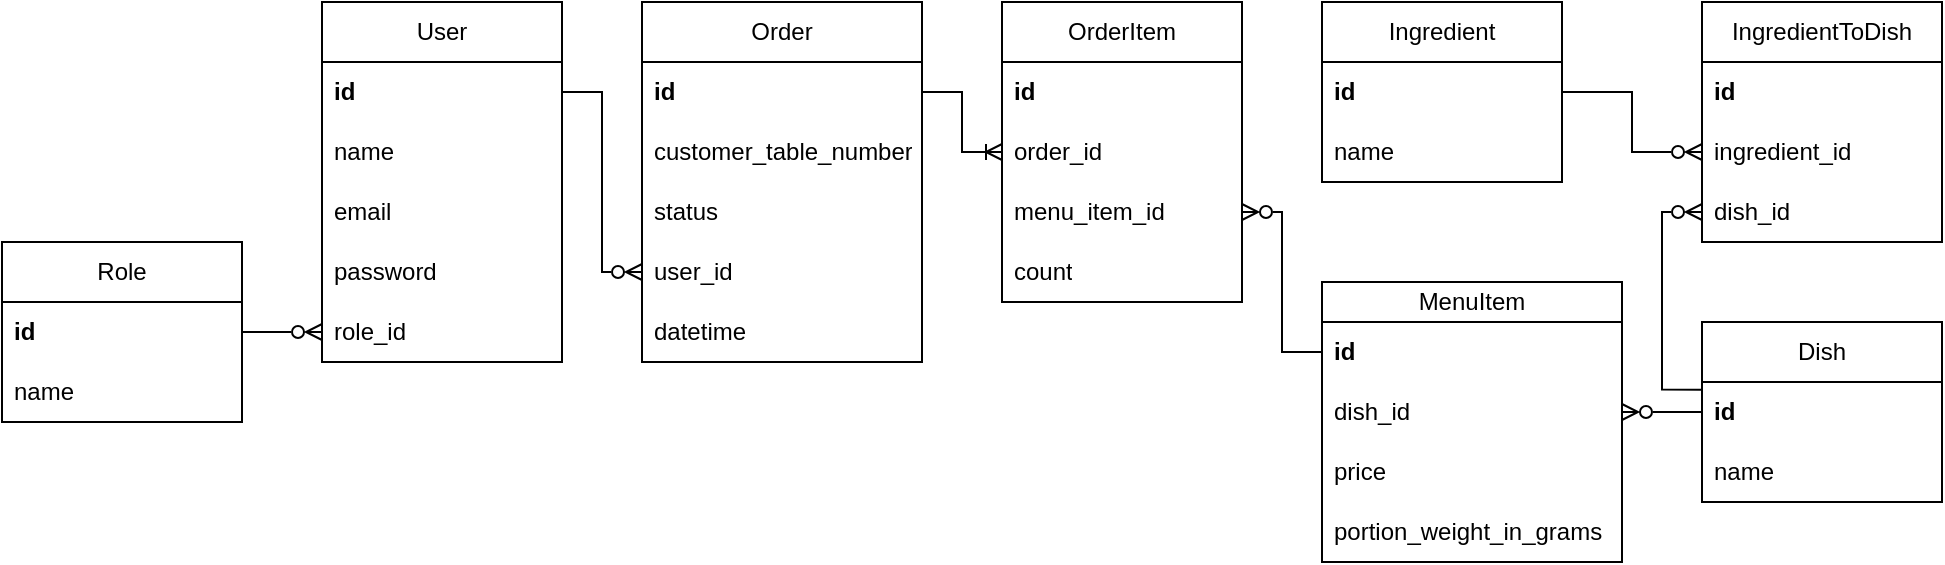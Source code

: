 <mxfile version="22.1.2" type="device">
  <diagram name="Page-1" id="Sx4eUhsjNsrMXKY0qOKP">
    <mxGraphModel dx="1965" dy="669" grid="1" gridSize="10" guides="1" tooltips="1" connect="1" arrows="1" fold="1" page="1" pageScale="1" pageWidth="850" pageHeight="1100" math="0" shadow="0">
      <root>
        <mxCell id="0" />
        <mxCell id="1" parent="0" />
        <mxCell id="EGBxiLej51xqZRqiUvC1-1" value="User" style="swimlane;fontStyle=0;childLayout=stackLayout;horizontal=1;startSize=30;horizontalStack=0;resizeParent=1;resizeParentMax=0;resizeLast=0;collapsible=1;marginBottom=0;whiteSpace=wrap;html=1;" parent="1" vertex="1">
          <mxGeometry x="140" y="200" width="120" height="180" as="geometry" />
        </mxCell>
        <mxCell id="EGBxiLej51xqZRqiUvC1-2" value="&lt;b&gt;id&lt;/b&gt;" style="text;strokeColor=none;fillColor=none;align=left;verticalAlign=middle;spacingLeft=4;spacingRight=4;overflow=hidden;points=[[0,0.5],[1,0.5]];portConstraint=eastwest;rotatable=0;whiteSpace=wrap;html=1;" parent="EGBxiLej51xqZRqiUvC1-1" vertex="1">
          <mxGeometry y="30" width="120" height="30" as="geometry" />
        </mxCell>
        <mxCell id="EGBxiLej51xqZRqiUvC1-3" value="name" style="text;strokeColor=none;fillColor=none;align=left;verticalAlign=middle;spacingLeft=4;spacingRight=4;overflow=hidden;points=[[0,0.5],[1,0.5]];portConstraint=eastwest;rotatable=0;whiteSpace=wrap;html=1;" parent="EGBxiLej51xqZRqiUvC1-1" vertex="1">
          <mxGeometry y="60" width="120" height="30" as="geometry" />
        </mxCell>
        <mxCell id="EGBxiLej51xqZRqiUvC1-4" value="email" style="text;strokeColor=none;fillColor=none;align=left;verticalAlign=middle;spacingLeft=4;spacingRight=4;overflow=hidden;points=[[0,0.5],[1,0.5]];portConstraint=eastwest;rotatable=0;whiteSpace=wrap;html=1;" parent="EGBxiLej51xqZRqiUvC1-1" vertex="1">
          <mxGeometry y="90" width="120" height="30" as="geometry" />
        </mxCell>
        <mxCell id="sF_zFrFNyUEjLFoxdpWt-2" value="password" style="text;strokeColor=none;fillColor=none;align=left;verticalAlign=middle;spacingLeft=4;spacingRight=4;overflow=hidden;points=[[0,0.5],[1,0.5]];portConstraint=eastwest;rotatable=0;whiteSpace=wrap;html=1;" parent="EGBxiLej51xqZRqiUvC1-1" vertex="1">
          <mxGeometry y="120" width="120" height="30" as="geometry" />
        </mxCell>
        <mxCell id="sF_zFrFNyUEjLFoxdpWt-16" value="role_id" style="text;strokeColor=none;fillColor=none;align=left;verticalAlign=middle;spacingLeft=4;spacingRight=4;overflow=hidden;points=[[0,0.5],[1,0.5]];portConstraint=eastwest;rotatable=0;whiteSpace=wrap;html=1;" parent="EGBxiLej51xqZRqiUvC1-1" vertex="1">
          <mxGeometry y="150" width="120" height="30" as="geometry" />
        </mxCell>
        <mxCell id="sF_zFrFNyUEjLFoxdpWt-8" value="Role" style="swimlane;fontStyle=0;childLayout=stackLayout;horizontal=1;startSize=30;horizontalStack=0;resizeParent=1;resizeParentMax=0;resizeLast=0;collapsible=1;marginBottom=0;whiteSpace=wrap;html=1;" parent="1" vertex="1">
          <mxGeometry x="-20" y="320" width="120" height="90" as="geometry" />
        </mxCell>
        <mxCell id="sF_zFrFNyUEjLFoxdpWt-11" value="&lt;b&gt;id&lt;/b&gt;" style="text;strokeColor=none;fillColor=none;align=left;verticalAlign=middle;spacingLeft=4;spacingRight=4;overflow=hidden;points=[[0,0.5],[1,0.5]];portConstraint=eastwest;rotatable=0;whiteSpace=wrap;html=1;" parent="sF_zFrFNyUEjLFoxdpWt-8" vertex="1">
          <mxGeometry y="30" width="120" height="30" as="geometry" />
        </mxCell>
        <mxCell id="DWR9D9fvq3ISzKqp5IWs-35" value="name" style="text;strokeColor=none;fillColor=none;align=left;verticalAlign=middle;spacingLeft=4;spacingRight=4;overflow=hidden;points=[[0,0.5],[1,0.5]];portConstraint=eastwest;rotatable=0;whiteSpace=wrap;html=1;" vertex="1" parent="sF_zFrFNyUEjLFoxdpWt-8">
          <mxGeometry y="60" width="120" height="30" as="geometry" />
        </mxCell>
        <mxCell id="sF_zFrFNyUEjLFoxdpWt-14" value="Ingredient" style="swimlane;fontStyle=0;childLayout=stackLayout;horizontal=1;startSize=30;horizontalStack=0;resizeParent=1;resizeParentMax=0;resizeLast=0;collapsible=1;marginBottom=0;whiteSpace=wrap;html=1;" parent="1" vertex="1">
          <mxGeometry x="640" y="200" width="120" height="90" as="geometry" />
        </mxCell>
        <mxCell id="sF_zFrFNyUEjLFoxdpWt-15" value="&lt;b&gt;id&lt;/b&gt;" style="text;strokeColor=none;fillColor=none;align=left;verticalAlign=middle;spacingLeft=4;spacingRight=4;overflow=hidden;points=[[0,0.5],[1,0.5]];portConstraint=eastwest;rotatable=0;whiteSpace=wrap;html=1;" parent="sF_zFrFNyUEjLFoxdpWt-14" vertex="1">
          <mxGeometry y="30" width="120" height="30" as="geometry" />
        </mxCell>
        <mxCell id="sF_zFrFNyUEjLFoxdpWt-17" value="&lt;span style=&quot;font-weight: normal;&quot;&gt;name&lt;/span&gt;" style="text;strokeColor=none;fillColor=none;align=left;verticalAlign=middle;spacingLeft=4;spacingRight=4;overflow=hidden;points=[[0,0.5],[1,0.5]];portConstraint=eastwest;rotatable=0;whiteSpace=wrap;html=1;fontStyle=1" parent="sF_zFrFNyUEjLFoxdpWt-14" vertex="1">
          <mxGeometry y="60" width="120" height="30" as="geometry" />
        </mxCell>
        <mxCell id="DWR9D9fvq3ISzKqp5IWs-1" value="Dish" style="swimlane;fontStyle=0;childLayout=stackLayout;horizontal=1;startSize=30;horizontalStack=0;resizeParent=1;resizeParentMax=0;resizeLast=0;collapsible=1;marginBottom=0;whiteSpace=wrap;html=1;" vertex="1" parent="1">
          <mxGeometry x="830" y="360" width="120" height="90" as="geometry" />
        </mxCell>
        <mxCell id="DWR9D9fvq3ISzKqp5IWs-2" value="&lt;b&gt;id&lt;/b&gt;" style="text;strokeColor=none;fillColor=none;align=left;verticalAlign=middle;spacingLeft=4;spacingRight=4;overflow=hidden;points=[[0,0.5],[1,0.5]];portConstraint=eastwest;rotatable=0;whiteSpace=wrap;html=1;" vertex="1" parent="DWR9D9fvq3ISzKqp5IWs-1">
          <mxGeometry y="30" width="120" height="30" as="geometry" />
        </mxCell>
        <mxCell id="DWR9D9fvq3ISzKqp5IWs-3" value="&lt;span style=&quot;font-weight: normal;&quot;&gt;name&lt;/span&gt;" style="text;strokeColor=none;fillColor=none;align=left;verticalAlign=middle;spacingLeft=4;spacingRight=4;overflow=hidden;points=[[0,0.5],[1,0.5]];portConstraint=eastwest;rotatable=0;whiteSpace=wrap;html=1;fontStyle=1" vertex="1" parent="DWR9D9fvq3ISzKqp5IWs-1">
          <mxGeometry y="60" width="120" height="30" as="geometry" />
        </mxCell>
        <mxCell id="DWR9D9fvq3ISzKqp5IWs-5" value="IngredientToDish" style="swimlane;fontStyle=0;childLayout=stackLayout;horizontal=1;startSize=30;horizontalStack=0;resizeParent=1;resizeParentMax=0;resizeLast=0;collapsible=1;marginBottom=0;whiteSpace=wrap;html=1;" vertex="1" parent="1">
          <mxGeometry x="830" y="200" width="120" height="120" as="geometry" />
        </mxCell>
        <mxCell id="DWR9D9fvq3ISzKqp5IWs-6" value="&lt;b&gt;id&lt;/b&gt;" style="text;strokeColor=none;fillColor=none;align=left;verticalAlign=middle;spacingLeft=4;spacingRight=4;overflow=hidden;points=[[0,0.5],[1,0.5]];portConstraint=eastwest;rotatable=0;whiteSpace=wrap;html=1;" vertex="1" parent="DWR9D9fvq3ISzKqp5IWs-5">
          <mxGeometry y="30" width="120" height="30" as="geometry" />
        </mxCell>
        <mxCell id="DWR9D9fvq3ISzKqp5IWs-7" value="&lt;span style=&quot;font-weight: normal;&quot;&gt;ingredient_id&lt;/span&gt;" style="text;strokeColor=none;fillColor=none;align=left;verticalAlign=middle;spacingLeft=4;spacingRight=4;overflow=hidden;points=[[0,0.5],[1,0.5]];portConstraint=eastwest;rotatable=0;whiteSpace=wrap;html=1;fontStyle=1" vertex="1" parent="DWR9D9fvq3ISzKqp5IWs-5">
          <mxGeometry y="60" width="120" height="30" as="geometry" />
        </mxCell>
        <mxCell id="DWR9D9fvq3ISzKqp5IWs-8" value="&lt;span style=&quot;font-weight: normal;&quot;&gt;dish_id&lt;/span&gt;" style="text;strokeColor=none;fillColor=none;align=left;verticalAlign=middle;spacingLeft=4;spacingRight=4;overflow=hidden;points=[[0,0.5],[1,0.5]];portConstraint=eastwest;rotatable=0;whiteSpace=wrap;html=1;fontStyle=1" vertex="1" parent="DWR9D9fvq3ISzKqp5IWs-5">
          <mxGeometry y="90" width="120" height="30" as="geometry" />
        </mxCell>
        <mxCell id="DWR9D9fvq3ISzKqp5IWs-9" value="MenuItem" style="swimlane;fontStyle=0;childLayout=stackLayout;horizontal=1;startSize=20;horizontalStack=0;resizeParent=1;resizeParentMax=0;resizeLast=0;collapsible=1;marginBottom=0;whiteSpace=wrap;html=1;" vertex="1" parent="1">
          <mxGeometry x="640" y="340" width="150" height="140" as="geometry">
            <mxRectangle x="160" y="420" width="70" height="30" as="alternateBounds" />
          </mxGeometry>
        </mxCell>
        <mxCell id="DWR9D9fvq3ISzKqp5IWs-10" value="&lt;b&gt;id&lt;/b&gt;" style="text;strokeColor=none;fillColor=none;align=left;verticalAlign=middle;spacingLeft=4;spacingRight=4;overflow=hidden;points=[[0,0.5],[1,0.5]];portConstraint=eastwest;rotatable=0;whiteSpace=wrap;html=1;" vertex="1" parent="DWR9D9fvq3ISzKqp5IWs-9">
          <mxGeometry y="20" width="150" height="30" as="geometry" />
        </mxCell>
        <mxCell id="DWR9D9fvq3ISzKqp5IWs-11" value="&lt;span style=&quot;font-weight: normal;&quot;&gt;dish_id&lt;/span&gt;" style="text;strokeColor=none;fillColor=none;align=left;verticalAlign=middle;spacingLeft=4;spacingRight=4;overflow=hidden;points=[[0,0.5],[1,0.5]];portConstraint=eastwest;rotatable=0;whiteSpace=wrap;html=1;fontStyle=1" vertex="1" parent="DWR9D9fvq3ISzKqp5IWs-9">
          <mxGeometry y="50" width="150" height="30" as="geometry" />
        </mxCell>
        <mxCell id="DWR9D9fvq3ISzKqp5IWs-14" value="&lt;span style=&quot;font-weight: 400;&quot;&gt;price&lt;/span&gt;" style="text;strokeColor=none;fillColor=none;align=left;verticalAlign=middle;spacingLeft=4;spacingRight=4;overflow=hidden;points=[[0,0.5],[1,0.5]];portConstraint=eastwest;rotatable=0;whiteSpace=wrap;html=1;fontStyle=1" vertex="1" parent="DWR9D9fvq3ISzKqp5IWs-9">
          <mxGeometry y="80" width="150" height="30" as="geometry" />
        </mxCell>
        <mxCell id="DWR9D9fvq3ISzKqp5IWs-15" value="&lt;span style=&quot;font-weight: normal;&quot;&gt;portion_weight_in_grams&lt;/span&gt;" style="text;strokeColor=none;fillColor=none;align=left;verticalAlign=middle;spacingLeft=4;spacingRight=4;overflow=hidden;points=[[0,0.5],[1,0.5]];portConstraint=eastwest;rotatable=0;whiteSpace=wrap;html=1;fontStyle=1" vertex="1" parent="DWR9D9fvq3ISzKqp5IWs-9">
          <mxGeometry y="110" width="150" height="30" as="geometry" />
        </mxCell>
        <mxCell id="DWR9D9fvq3ISzKqp5IWs-20" value="Order" style="swimlane;fontStyle=0;childLayout=stackLayout;horizontal=1;startSize=30;horizontalStack=0;resizeParent=1;resizeParentMax=0;resizeLast=0;collapsible=1;marginBottom=0;whiteSpace=wrap;html=1;" vertex="1" parent="1">
          <mxGeometry x="300" y="200" width="140" height="180" as="geometry" />
        </mxCell>
        <mxCell id="DWR9D9fvq3ISzKqp5IWs-21" value="&lt;b&gt;id&lt;/b&gt;" style="text;strokeColor=none;fillColor=none;align=left;verticalAlign=middle;spacingLeft=4;spacingRight=4;overflow=hidden;points=[[0,0.5],[1,0.5]];portConstraint=eastwest;rotatable=0;whiteSpace=wrap;html=1;" vertex="1" parent="DWR9D9fvq3ISzKqp5IWs-20">
          <mxGeometry y="30" width="140" height="30" as="geometry" />
        </mxCell>
        <mxCell id="DWR9D9fvq3ISzKqp5IWs-33" value="&lt;span style=&quot;font-weight: 400;&quot;&gt;customer_table_number&lt;/span&gt;" style="text;strokeColor=none;fillColor=none;align=left;verticalAlign=middle;spacingLeft=4;spacingRight=4;overflow=hidden;points=[[0,0.5],[1,0.5]];portConstraint=eastwest;rotatable=0;whiteSpace=wrap;html=1;fontStyle=1" vertex="1" parent="DWR9D9fvq3ISzKqp5IWs-20">
          <mxGeometry y="60" width="140" height="30" as="geometry" />
        </mxCell>
        <mxCell id="DWR9D9fvq3ISzKqp5IWs-53" value="&lt;span style=&quot;font-weight: normal;&quot;&gt;status&lt;/span&gt;" style="text;strokeColor=none;fillColor=none;align=left;verticalAlign=middle;spacingLeft=4;spacingRight=4;overflow=hidden;points=[[0,0.5],[1,0.5]];portConstraint=eastwest;rotatable=0;whiteSpace=wrap;html=1;fontStyle=1" vertex="1" parent="DWR9D9fvq3ISzKqp5IWs-20">
          <mxGeometry y="90" width="140" height="30" as="geometry" />
        </mxCell>
        <mxCell id="DWR9D9fvq3ISzKqp5IWs-23" value="&lt;span style=&quot;font-weight: 400;&quot;&gt;user_id&lt;/span&gt;" style="text;strokeColor=none;fillColor=none;align=left;verticalAlign=middle;spacingLeft=4;spacingRight=4;overflow=hidden;points=[[0,0.5],[1,0.5]];portConstraint=eastwest;rotatable=0;whiteSpace=wrap;html=1;fontStyle=1" vertex="1" parent="DWR9D9fvq3ISzKqp5IWs-20">
          <mxGeometry y="120" width="140" height="30" as="geometry" />
        </mxCell>
        <mxCell id="DWR9D9fvq3ISzKqp5IWs-24" value="&lt;span style=&quot;font-weight: normal;&quot;&gt;datetime&lt;/span&gt;" style="text;strokeColor=none;fillColor=none;align=left;verticalAlign=middle;spacingLeft=4;spacingRight=4;overflow=hidden;points=[[0,0.5],[1,0.5]];portConstraint=eastwest;rotatable=0;whiteSpace=wrap;html=1;fontStyle=1" vertex="1" parent="DWR9D9fvq3ISzKqp5IWs-20">
          <mxGeometry y="150" width="140" height="30" as="geometry" />
        </mxCell>
        <mxCell id="DWR9D9fvq3ISzKqp5IWs-25" style="edgeStyle=orthogonalEdgeStyle;rounded=0;orthogonalLoop=1;jettySize=auto;html=1;exitX=1;exitY=0.5;exitDx=0;exitDy=0;entryX=0;entryY=0.5;entryDx=0;entryDy=0;endArrow=ERzeroToMany;endFill=0;" edge="1" parent="1" source="sF_zFrFNyUEjLFoxdpWt-11" target="sF_zFrFNyUEjLFoxdpWt-16">
          <mxGeometry relative="1" as="geometry" />
        </mxCell>
        <mxCell id="DWR9D9fvq3ISzKqp5IWs-26" style="edgeStyle=orthogonalEdgeStyle;rounded=0;orthogonalLoop=1;jettySize=auto;html=1;exitX=1;exitY=0.5;exitDx=0;exitDy=0;entryX=0;entryY=0.5;entryDx=0;entryDy=0;endArrow=ERzeroToMany;endFill=0;" edge="1" parent="1" source="EGBxiLej51xqZRqiUvC1-2" target="DWR9D9fvq3ISzKqp5IWs-23">
          <mxGeometry relative="1" as="geometry">
            <mxPoint x="310" y="400" as="sourcePoint" />
            <mxPoint x="350" y="400" as="targetPoint" />
            <Array as="points">
              <mxPoint x="280" y="245" />
              <mxPoint x="280" y="335" />
            </Array>
          </mxGeometry>
        </mxCell>
        <mxCell id="DWR9D9fvq3ISzKqp5IWs-27" style="edgeStyle=orthogonalEdgeStyle;rounded=0;orthogonalLoop=1;jettySize=auto;html=1;entryX=0;entryY=0.5;entryDx=0;entryDy=0;endArrow=ERzeroToMany;endFill=0;exitX=1;exitY=0.5;exitDx=0;exitDy=0;" edge="1" parent="1" source="sF_zFrFNyUEjLFoxdpWt-15" target="DWR9D9fvq3ISzKqp5IWs-7">
          <mxGeometry relative="1" as="geometry">
            <mxPoint x="830" y="300" as="sourcePoint" />
            <mxPoint x="780" y="390" as="targetPoint" />
          </mxGeometry>
        </mxCell>
        <mxCell id="DWR9D9fvq3ISzKqp5IWs-28" style="edgeStyle=orthogonalEdgeStyle;rounded=0;orthogonalLoop=1;jettySize=auto;html=1;entryX=0;entryY=0.5;entryDx=0;entryDy=0;endArrow=ERzeroToMany;endFill=0;exitX=-0.003;exitY=0.128;exitDx=0;exitDy=0;exitPerimeter=0;" edge="1" parent="1" source="DWR9D9fvq3ISzKqp5IWs-2" target="DWR9D9fvq3ISzKqp5IWs-8">
          <mxGeometry relative="1" as="geometry">
            <mxPoint x="680" y="410" as="sourcePoint" />
            <mxPoint x="760" y="440" as="targetPoint" />
          </mxGeometry>
        </mxCell>
        <mxCell id="DWR9D9fvq3ISzKqp5IWs-31" style="edgeStyle=orthogonalEdgeStyle;rounded=0;orthogonalLoop=1;jettySize=auto;html=1;endArrow=ERzeroToMany;endFill=0;exitX=0;exitY=0.5;exitDx=0;exitDy=0;entryX=1;entryY=0.5;entryDx=0;entryDy=0;" edge="1" parent="1" source="DWR9D9fvq3ISzKqp5IWs-2" target="DWR9D9fvq3ISzKqp5IWs-11">
          <mxGeometry relative="1" as="geometry">
            <mxPoint x="841" y="480" as="sourcePoint" />
            <mxPoint x="760" y="405" as="targetPoint" />
            <Array as="points" />
          </mxGeometry>
        </mxCell>
        <mxCell id="DWR9D9fvq3ISzKqp5IWs-42" value="OrderItem" style="swimlane;fontStyle=0;childLayout=stackLayout;horizontal=1;startSize=30;horizontalStack=0;resizeParent=1;resizeParentMax=0;resizeLast=0;collapsible=1;marginBottom=0;whiteSpace=wrap;html=1;" vertex="1" parent="1">
          <mxGeometry x="480" y="200" width="120" height="150" as="geometry">
            <mxRectangle x="160" y="420" width="70" height="30" as="alternateBounds" />
          </mxGeometry>
        </mxCell>
        <mxCell id="DWR9D9fvq3ISzKqp5IWs-43" value="&lt;b&gt;id&lt;/b&gt;" style="text;strokeColor=none;fillColor=none;align=left;verticalAlign=middle;spacingLeft=4;spacingRight=4;overflow=hidden;points=[[0,0.5],[1,0.5]];portConstraint=eastwest;rotatable=0;whiteSpace=wrap;html=1;" vertex="1" parent="DWR9D9fvq3ISzKqp5IWs-42">
          <mxGeometry y="30" width="120" height="30" as="geometry" />
        </mxCell>
        <mxCell id="DWR9D9fvq3ISzKqp5IWs-44" value="&lt;span style=&quot;font-weight: normal;&quot;&gt;order_id&lt;/span&gt;" style="text;strokeColor=none;fillColor=none;align=left;verticalAlign=middle;spacingLeft=4;spacingRight=4;overflow=hidden;points=[[0,0.5],[1,0.5]];portConstraint=eastwest;rotatable=0;whiteSpace=wrap;html=1;fontStyle=1" vertex="1" parent="DWR9D9fvq3ISzKqp5IWs-42">
          <mxGeometry y="60" width="120" height="30" as="geometry" />
        </mxCell>
        <mxCell id="DWR9D9fvq3ISzKqp5IWs-45" value="&lt;span style=&quot;font-weight: 400;&quot;&gt;menu_item_id&lt;/span&gt;" style="text;strokeColor=none;fillColor=none;align=left;verticalAlign=middle;spacingLeft=4;spacingRight=4;overflow=hidden;points=[[0,0.5],[1,0.5]];portConstraint=eastwest;rotatable=0;whiteSpace=wrap;html=1;fontStyle=1" vertex="1" parent="DWR9D9fvq3ISzKqp5IWs-42">
          <mxGeometry y="90" width="120" height="30" as="geometry" />
        </mxCell>
        <mxCell id="DWR9D9fvq3ISzKqp5IWs-30" value="&lt;span style=&quot;font-weight: normal;&quot;&gt;count&lt;/span&gt;" style="text;strokeColor=none;fillColor=none;align=left;verticalAlign=middle;spacingLeft=4;spacingRight=4;overflow=hidden;points=[[0,0.5],[1,0.5]];portConstraint=eastwest;rotatable=0;whiteSpace=wrap;html=1;fontStyle=1" vertex="1" parent="DWR9D9fvq3ISzKqp5IWs-42">
          <mxGeometry y="120" width="120" height="30" as="geometry" />
        </mxCell>
        <mxCell id="DWR9D9fvq3ISzKqp5IWs-48" style="edgeStyle=orthogonalEdgeStyle;rounded=0;orthogonalLoop=1;jettySize=auto;html=1;exitX=1;exitY=0.5;exitDx=0;exitDy=0;entryX=0;entryY=0.5;entryDx=0;entryDy=0;endArrow=ERoneToMany;endFill=0;" edge="1" parent="1" source="DWR9D9fvq3ISzKqp5IWs-21" target="DWR9D9fvq3ISzKqp5IWs-44">
          <mxGeometry relative="1" as="geometry">
            <mxPoint x="425" y="320" as="sourcePoint" />
            <mxPoint x="465" y="350" as="targetPoint" />
            <Array as="points">
              <mxPoint x="460" y="245" />
              <mxPoint x="460" y="275" />
            </Array>
          </mxGeometry>
        </mxCell>
        <mxCell id="DWR9D9fvq3ISzKqp5IWs-50" style="edgeStyle=orthogonalEdgeStyle;rounded=0;orthogonalLoop=1;jettySize=auto;html=1;exitX=0;exitY=0.5;exitDx=0;exitDy=0;entryX=1;entryY=0.5;entryDx=0;entryDy=0;endArrow=ERzeroToMany;endFill=0;" edge="1" parent="1" source="DWR9D9fvq3ISzKqp5IWs-10" target="DWR9D9fvq3ISzKqp5IWs-45">
          <mxGeometry relative="1" as="geometry">
            <mxPoint x="559.5" y="510" as="sourcePoint" />
            <mxPoint x="599.5" y="620" as="targetPoint" />
            <Array as="points">
              <mxPoint x="620" y="375" />
              <mxPoint x="620" y="305" />
            </Array>
          </mxGeometry>
        </mxCell>
      </root>
    </mxGraphModel>
  </diagram>
</mxfile>
